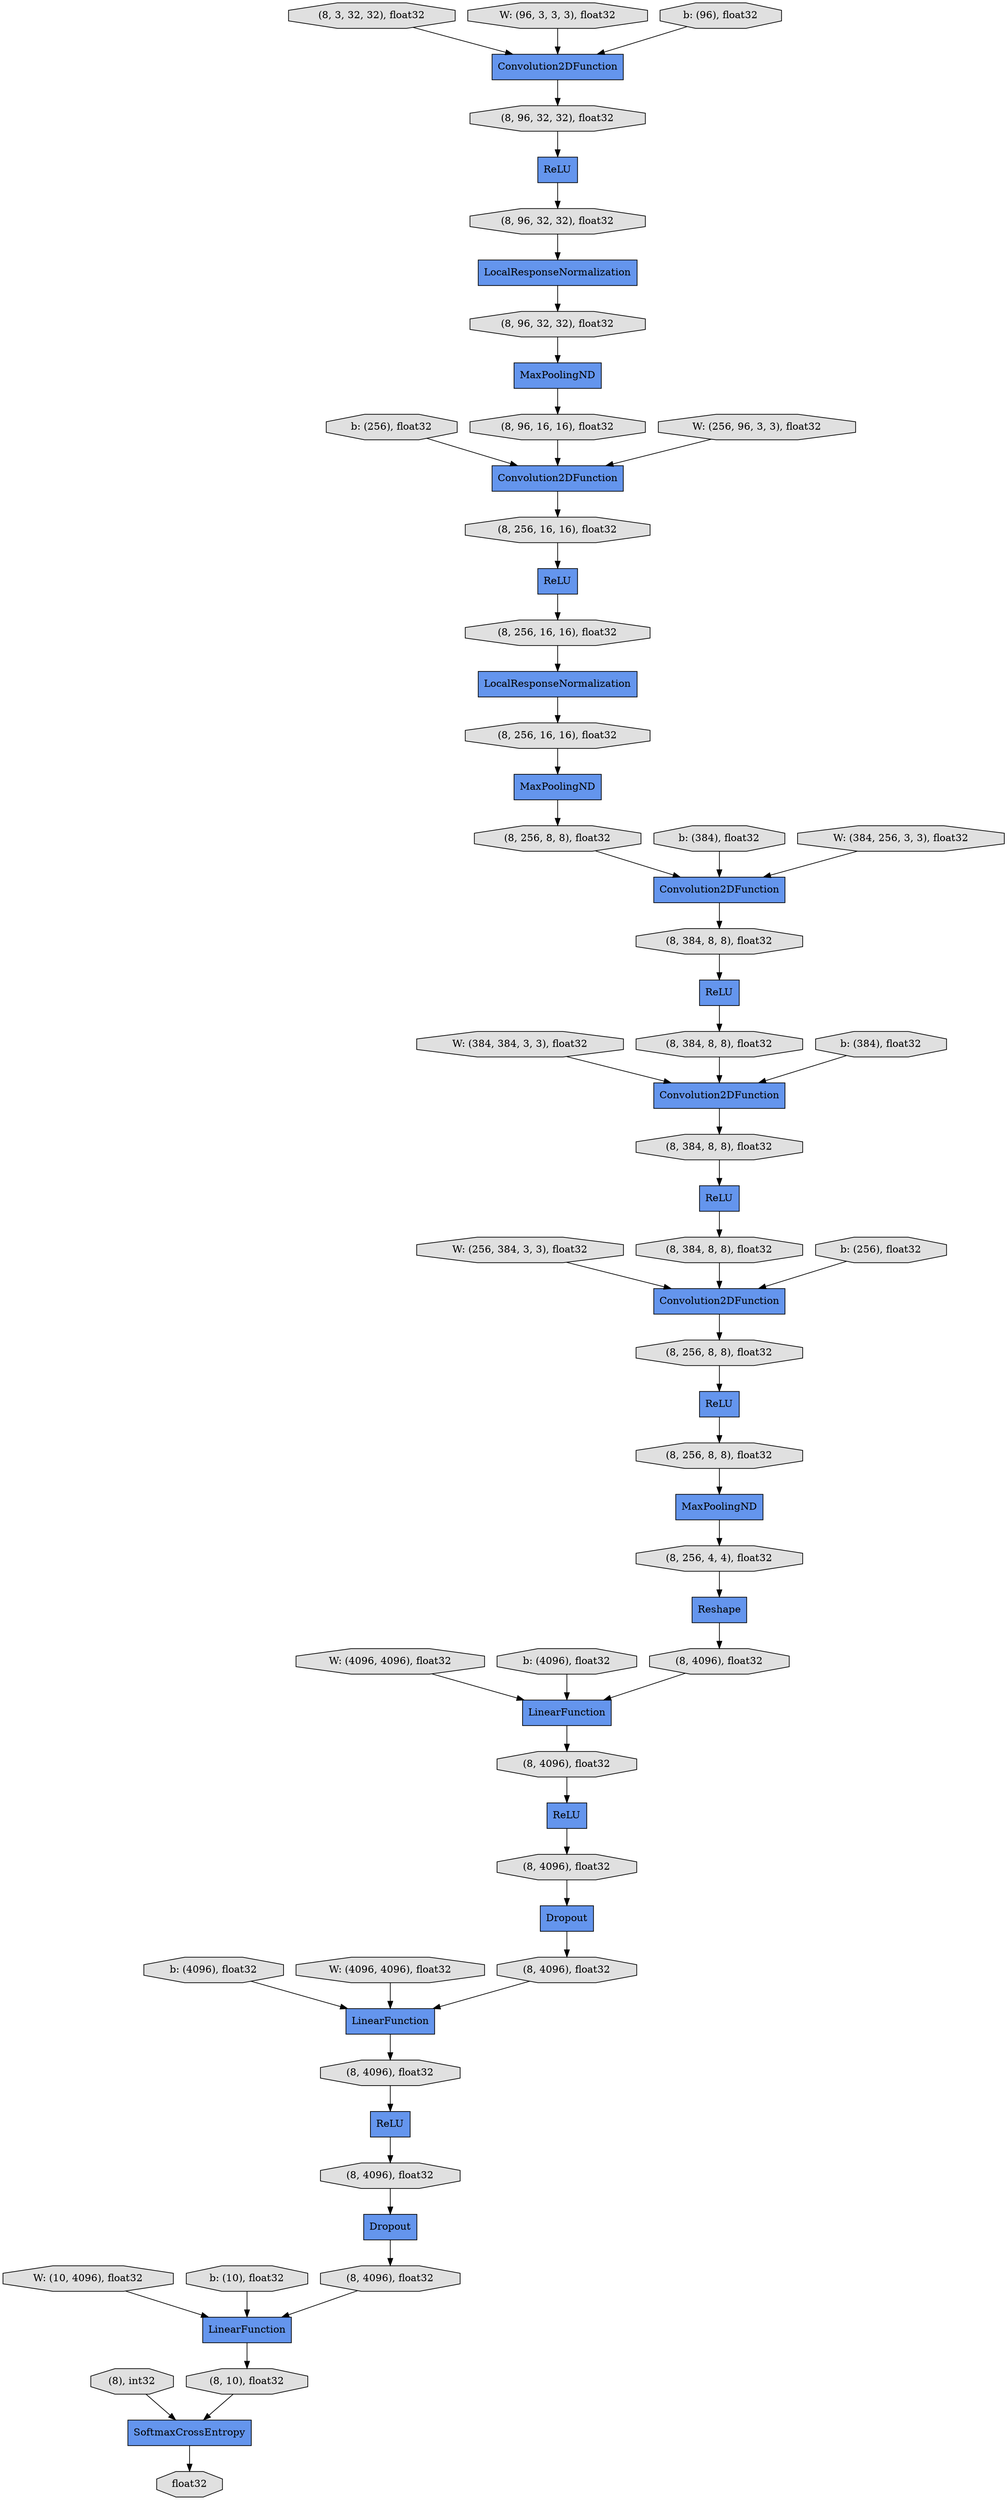 digraph graphname{rankdir=TB;140465809606736 [label="Dropout",shape="record",fillcolor="#6495ED",style="filled"];140465809496144 [label="ReLU",shape="record",fillcolor="#6495ED",style="filled"];140465809604720 [label="(8, 256, 8, 8), float32",shape="octagon",fillcolor="#E0E0E0",style="filled"];140465809606832 [label="(8, 4096), float32",shape="octagon",fillcolor="#E0E0E0",style="filled"];140465655314608 [label="W: (4096, 4096), float32",shape="octagon",fillcolor="#E0E0E0",style="filled"];140465655312592 [label="b: (4096), float32",shape="octagon",fillcolor="#E0E0E0",style="filled"];140465809606880 [label="LinearFunction",shape="record",fillcolor="#6495ED",style="filled"];140465653074144 [label="W: (384, 384, 3, 3), float32",shape="octagon",fillcolor="#E0E0E0",style="filled"];140465809496240 [label="(8, 3, 32, 32), float32",shape="octagon",fillcolor="#E0E0E0",style="filled"];140465809496336 [label="Convolution2DFunction",shape="record",fillcolor="#6495ED",style="filled"];140465809604912 [label="(8, 384, 8, 8), float32",shape="octagon",fillcolor="#E0E0E0",style="filled"];140465809606976 [label="(8, 4096), float32",shape="octagon",fillcolor="#E0E0E0",style="filled"];140465809496384 [label="Convolution2DFunction",shape="record",fillcolor="#6495ED",style="filled"];140465809605008 [label="Convolution2DFunction",shape="record",fillcolor="#6495ED",style="filled"];140465655314848 [label="W: (256, 384, 3, 3), float32",shape="octagon",fillcolor="#E0E0E0",style="filled"];140465809605056 [label="(8, 384, 8, 8), float32",shape="octagon",fillcolor="#E0E0E0",style="filled"];140465809607264 [label="(8, 4096), float32",shape="octagon",fillcolor="#E0E0E0",style="filled"];140465655286416 [label="W: (96, 3, 3, 3), float32",shape="octagon",fillcolor="#E0E0E0",style="filled"];140465655315184 [label="b: (4096), float32",shape="octagon",fillcolor="#E0E0E0",style="filled"];140465809496816 [label="MaxPoolingND",shape="record",fillcolor="#6495ED",style="filled"];140465809605392 [label="(8, 384, 8, 8), float32",shape="octagon",fillcolor="#E0E0E0",style="filled"];140465809607456 [label="Dropout",shape="record",fillcolor="#6495ED",style="filled"];140465655286560 [label="b: (384), float32",shape="octagon",fillcolor="#E0E0E0",style="filled"];140465809496864 [label="Convolution2DFunction",shape="record",fillcolor="#6495ED",style="filled"];140465809605488 [label="ReLU",shape="record",fillcolor="#6495ED",style="filled"];140465809607552 [label="(8, 4096), float32",shape="octagon",fillcolor="#E0E0E0",style="filled"];140465809496960 [label="ReLU",shape="record",fillcolor="#6495ED",style="filled"];140465809605536 [label="(8, 384, 8, 8), float32",shape="octagon",fillcolor="#E0E0E0",style="filled"];140465809607600 [label="LinearFunction",shape="record",fillcolor="#6495ED",style="filled"];140465809497008 [label="MaxPoolingND",shape="record",fillcolor="#6495ED",style="filled"];140465655313360 [label="W: (4096, 4096), float32",shape="octagon",fillcolor="#E0E0E0",style="filled"];140465809497056 [label="LocalResponseNormalization",shape="record",fillcolor="#6495ED",style="filled"];140465809607696 [label="(8, 4096), float32",shape="octagon",fillcolor="#E0E0E0",style="filled"];140465809497152 [label="(8, 96, 32, 32), float32",shape="octagon",fillcolor="#E0E0E0",style="filled"];140465655286896 [label="b: (256), float32",shape="octagon",fillcolor="#E0E0E0",style="filled"];140465809497200 [label="(8, 96, 32, 32), float32",shape="octagon",fillcolor="#E0E0E0",style="filled"];140465809495184 [label="SoftmaxCrossEntropy",shape="record",fillcolor="#6495ED",style="filled"];140465809605776 [label="MaxPoolingND",shape="record",fillcolor="#6495ED",style="filled"];140465655315616 [label="b: (256), float32",shape="octagon",fillcolor="#E0E0E0",style="filled"];140465655284928 [label="b: (96), float32",shape="octagon",fillcolor="#E0E0E0",style="filled"];140465655315664 [label="W: (10, 4096), float32",shape="octagon",fillcolor="#E0E0E0",style="filled"];140465809497296 [label="(8, 96, 32, 32), float32",shape="octagon",fillcolor="#E0E0E0",style="filled"];140465809605872 [label="(8, 256, 8, 8), float32",shape="octagon",fillcolor="#E0E0E0",style="filled"];140465809607936 [label="(8), int32",shape="octagon",fillcolor="#E0E0E0",style="filled"];140465809497344 [label="ReLU",shape="record",fillcolor="#6495ED",style="filled"];140465809607984 [label="(8, 4096), float32",shape="octagon",fillcolor="#E0E0E0",style="filled"];140465809497392 [label="(8, 96, 16, 16), float32",shape="octagon",fillcolor="#E0E0E0",style="filled"];140465809605968 [label="Reshape",shape="record",fillcolor="#6495ED",style="filled"];140465809497440 [label="LocalResponseNormalization",shape="record",fillcolor="#6495ED",style="filled"];140465655287088 [label="W: (256, 96, 3, 3), float32",shape="octagon",fillcolor="#E0E0E0",style="filled"];140465809606016 [label="(8, 256, 8, 8), float32",shape="octagon",fillcolor="#E0E0E0",style="filled"];140465809497536 [label="(8, 256, 16, 16), float32",shape="octagon",fillcolor="#E0E0E0",style="filled"];140465809497584 [label="(8, 256, 16, 16), float32",shape="octagon",fillcolor="#E0E0E0",style="filled"];140465809608272 [label="(8, 10), float32",shape="octagon",fillcolor="#E0E0E0",style="filled"];140465809497680 [label="Convolution2DFunction",shape="record",fillcolor="#6495ED",style="filled"];140465809497728 [label="ReLU",shape="record",fillcolor="#6495ED",style="filled"];140465809606304 [label="LinearFunction",shape="record",fillcolor="#6495ED",style="filled"];140465809608368 [label="float32",shape="octagon",fillcolor="#E0E0E0",style="filled"];140465809497776 [label="(8, 256, 16, 16), float32",shape="octagon",fillcolor="#E0E0E0",style="filled"];140465809606352 [label="ReLU",shape="record",fillcolor="#6495ED",style="filled"];140465655314176 [label="b: (10), float32",shape="octagon",fillcolor="#E0E0E0",style="filled"];140465809606400 [label="(8, 256, 4, 4), float32",shape="octagon",fillcolor="#E0E0E0",style="filled"];140465655314320 [label="b: (384), float32",shape="octagon",fillcolor="#E0E0E0",style="filled"];140465655285696 [label="W: (384, 256, 3, 3), float32",shape="octagon",fillcolor="#E0E0E0",style="filled"];140465809498064 [label="ReLU",shape="record",fillcolor="#6495ED",style="filled"];140465809606640 [label="(8, 4096), float32",shape="octagon",fillcolor="#E0E0E0",style="filled"];140465809605776 -> 140465809606400;140465809496864 -> 140465809497536;140465809606016 -> 140465809605776;140465809606736 -> 140465809607264;140465809497680 -> 140465809604912;140465655315184 -> 140465809606880;140465809606400 -> 140465809605968;140465809605392 -> 140465809497728;140465809607936 -> 140465809495184;140465809606880 -> 140465809607552;140465809497200 -> 140465809497056;140465655315616 -> 140465809605008;140465655286896 -> 140465809496864;140465809606352 -> 140465809607696;140465655314320 -> 140465809496336;140465809604720 -> 140465809497680;140465809495184 -> 140465809608368;140465809496960 -> 140465809497584;140465809497152 -> 140465809496144;140465809605056 -> 140465809496336;140465655284928 -> 140465809496384;140465809606640 -> 140465809606304;140465655314608 -> 140465809606304;140465809605536 -> 140465809605008;140465809606304 -> 140465809606832;140465809496240 -> 140465809496384;140465809496144 -> 140465809497200;140465809608272 -> 140465809495184;140465809605488 -> 140465809606976;140465655285696 -> 140465809497680;140465809496336 -> 140465809605392;140465809498064 -> 140465809606016;140465809496816 -> 140465809604720;140465809607552 -> 140465809606352;140465655312592 -> 140465809606304;140465809496384 -> 140465809497152;140465809497056 -> 140465809497296;140465809497296 -> 140465809497008;140465809605008 -> 140465809605872;140465809497344 -> 140465809605056;140465809497584 -> 140465809497440;140465809497536 -> 140465809496960;140465809604912 -> 140465809497344;140465809605872 -> 140465809498064;140465809607984 -> 140465809607600;140465809606832 -> 140465809605488;140465655286416 -> 140465809496384;140465809497008 -> 140465809497392;140465809497440 -> 140465809497776;140465809605968 -> 140465809606640;140465655315664 -> 140465809607600;140465653074144 -> 140465809496336;140465809497728 -> 140465809605536;140465809607456 -> 140465809607984;140465655313360 -> 140465809606880;140465655287088 -> 140465809496864;140465809607600 -> 140465809608272;140465655314176 -> 140465809607600;140465809607696 -> 140465809607456;140465809607264 -> 140465809606880;140465655314848 -> 140465809605008;140465809497392 -> 140465809496864;140465655286560 -> 140465809497680;140465809497776 -> 140465809496816;140465809606976 -> 140465809606736;}